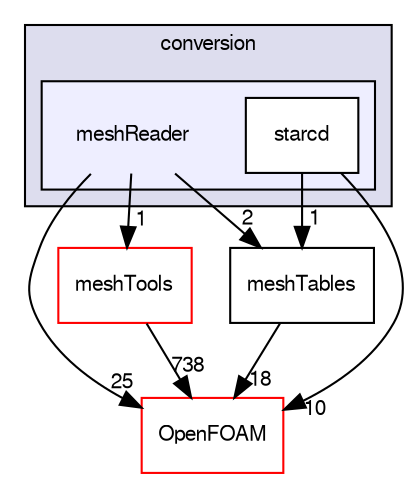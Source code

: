 digraph "src/conversion/meshReader" {
  bgcolor=transparent;
  compound=true
  node [ fontsize="10", fontname="FreeSans"];
  edge [ labelfontsize="10", labelfontname="FreeSans"];
  subgraph clusterdir_22e3beccf9f956a3c7bfcabae9a0dde0 {
    graph [ bgcolor="#ddddee", pencolor="black", label="conversion" fontname="FreeSans", fontsize="10", URL="dir_22e3beccf9f956a3c7bfcabae9a0dde0.html"]
  subgraph clusterdir_697755021aaac68d5906cfd9ff626dd9 {
    graph [ bgcolor="#eeeeff", pencolor="black", label="" URL="dir_697755021aaac68d5906cfd9ff626dd9.html"];
    dir_697755021aaac68d5906cfd9ff626dd9 [shape=plaintext label="meshReader"];
    dir_8373d2abf9b7904a9b0a31cd256577b5 [shape=box label="starcd" color="black" fillcolor="white" style="filled" URL="dir_8373d2abf9b7904a9b0a31cd256577b5.html"];
  }
  }
  dir_ae30ad0bef50cf391b24c614251bb9fd [shape=box label="meshTools" color="red" URL="dir_ae30ad0bef50cf391b24c614251bb9fd.html"];
  dir_361c5d4ca892f30ce05586fb2c66f9b1 [shape=box label="meshTables" URL="dir_361c5d4ca892f30ce05586fb2c66f9b1.html"];
  dir_c5473ff19b20e6ec4dfe5c310b3778a8 [shape=box label="OpenFOAM" color="red" URL="dir_c5473ff19b20e6ec4dfe5c310b3778a8.html"];
  dir_ae30ad0bef50cf391b24c614251bb9fd->dir_c5473ff19b20e6ec4dfe5c310b3778a8 [headlabel="738", labeldistance=1.5 headhref="dir_001586_001732.html"];
  dir_697755021aaac68d5906cfd9ff626dd9->dir_ae30ad0bef50cf391b24c614251bb9fd [headlabel="1", labeldistance=1.5 headhref="dir_000625_001586.html"];
  dir_697755021aaac68d5906cfd9ff626dd9->dir_361c5d4ca892f30ce05586fb2c66f9b1 [headlabel="2", labeldistance=1.5 headhref="dir_000625_000627.html"];
  dir_697755021aaac68d5906cfd9ff626dd9->dir_c5473ff19b20e6ec4dfe5c310b3778a8 [headlabel="25", labeldistance=1.5 headhref="dir_000625_001732.html"];
  dir_361c5d4ca892f30ce05586fb2c66f9b1->dir_c5473ff19b20e6ec4dfe5c310b3778a8 [headlabel="18", labeldistance=1.5 headhref="dir_000627_001732.html"];
  dir_8373d2abf9b7904a9b0a31cd256577b5->dir_361c5d4ca892f30ce05586fb2c66f9b1 [headlabel="1", labeldistance=1.5 headhref="dir_000626_000627.html"];
  dir_8373d2abf9b7904a9b0a31cd256577b5->dir_c5473ff19b20e6ec4dfe5c310b3778a8 [headlabel="10", labeldistance=1.5 headhref="dir_000626_001732.html"];
}
